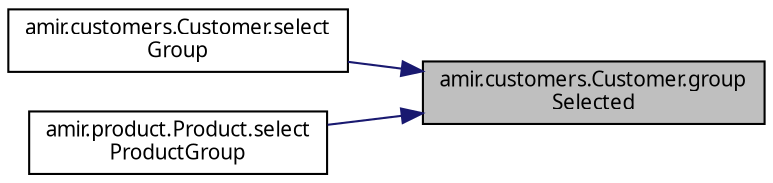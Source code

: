 digraph "amir.customers.Customer.groupSelected"
{
 // LATEX_PDF_SIZE
  edge [fontname="FreeSans.ttf",fontsize="10",labelfontname="FreeSans.ttf",labelfontsize="10"];
  node [fontname="FreeSans.ttf",fontsize="10",shape=record];
  rankdir="RL";
  Node1 [label="amir.customers.Customer.group\lSelected",height=0.2,width=0.4,color="black", fillcolor="grey75", style="filled", fontcolor="black",tooltip=" "];
  Node1 -> Node2 [dir="back",color="midnightblue",fontsize="10",style="solid",fontname="FreeSans.ttf"];
  Node2 [label="amir.customers.Customer.select\lGroup",height=0.2,width=0.4,color="black", fillcolor="white", style="filled",URL="$classamir_1_1customers_1_1_customer.html#aa7b637e64be597ff42529466cdc5f19b",tooltip=" "];
  Node1 -> Node3 [dir="back",color="midnightblue",fontsize="10",style="solid",fontname="FreeSans.ttf"];
  Node3 [label="amir.product.Product.select\lProductGroup",height=0.2,width=0.4,color="black", fillcolor="white", style="filled",URL="$classamir_1_1product_1_1_product.html#a668ef700db1f2551afff258b9604a913",tooltip=" "];
}
